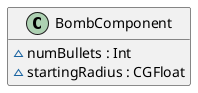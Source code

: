 @startuml
' STYLE START
hide empty members

skinparam shadowing false
<style>
document {
  BackgroundColor transparent
  Margin 0
}
</style>
' STYLE END

class BombComponent {
  ~numBullets : Int
  ~startingRadius : CGFloat
}
@enduml